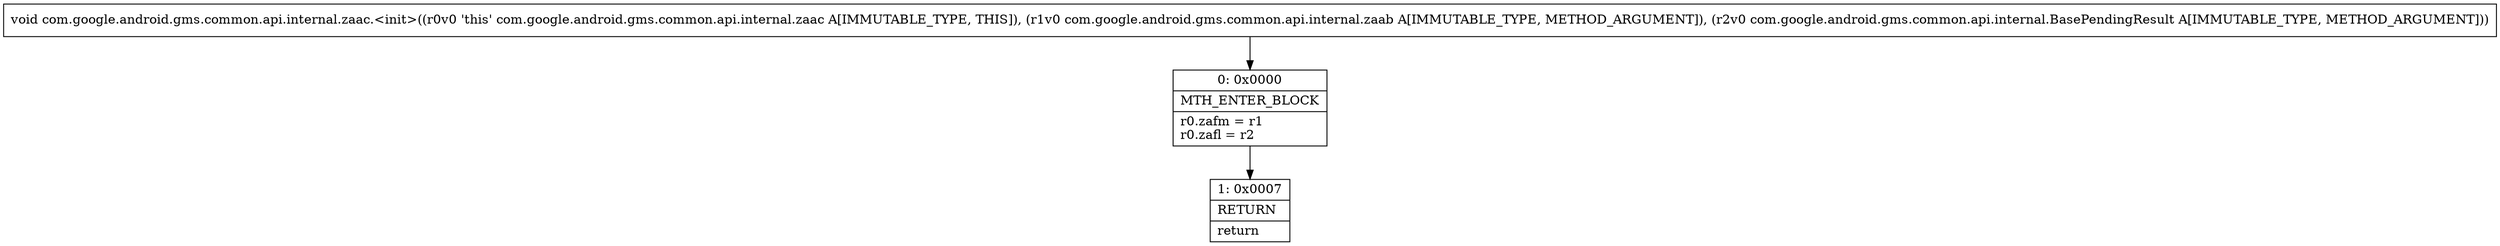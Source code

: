 digraph "CFG forcom.google.android.gms.common.api.internal.zaac.\<init\>(Lcom\/google\/android\/gms\/common\/api\/internal\/zaab;Lcom\/google\/android\/gms\/common\/api\/internal\/BasePendingResult;)V" {
Node_0 [shape=record,label="{0\:\ 0x0000|MTH_ENTER_BLOCK\l|r0.zafm = r1\lr0.zafl = r2\l}"];
Node_1 [shape=record,label="{1\:\ 0x0007|RETURN\l|return\l}"];
MethodNode[shape=record,label="{void com.google.android.gms.common.api.internal.zaac.\<init\>((r0v0 'this' com.google.android.gms.common.api.internal.zaac A[IMMUTABLE_TYPE, THIS]), (r1v0 com.google.android.gms.common.api.internal.zaab A[IMMUTABLE_TYPE, METHOD_ARGUMENT]), (r2v0 com.google.android.gms.common.api.internal.BasePendingResult A[IMMUTABLE_TYPE, METHOD_ARGUMENT])) }"];
MethodNode -> Node_0;
Node_0 -> Node_1;
}

